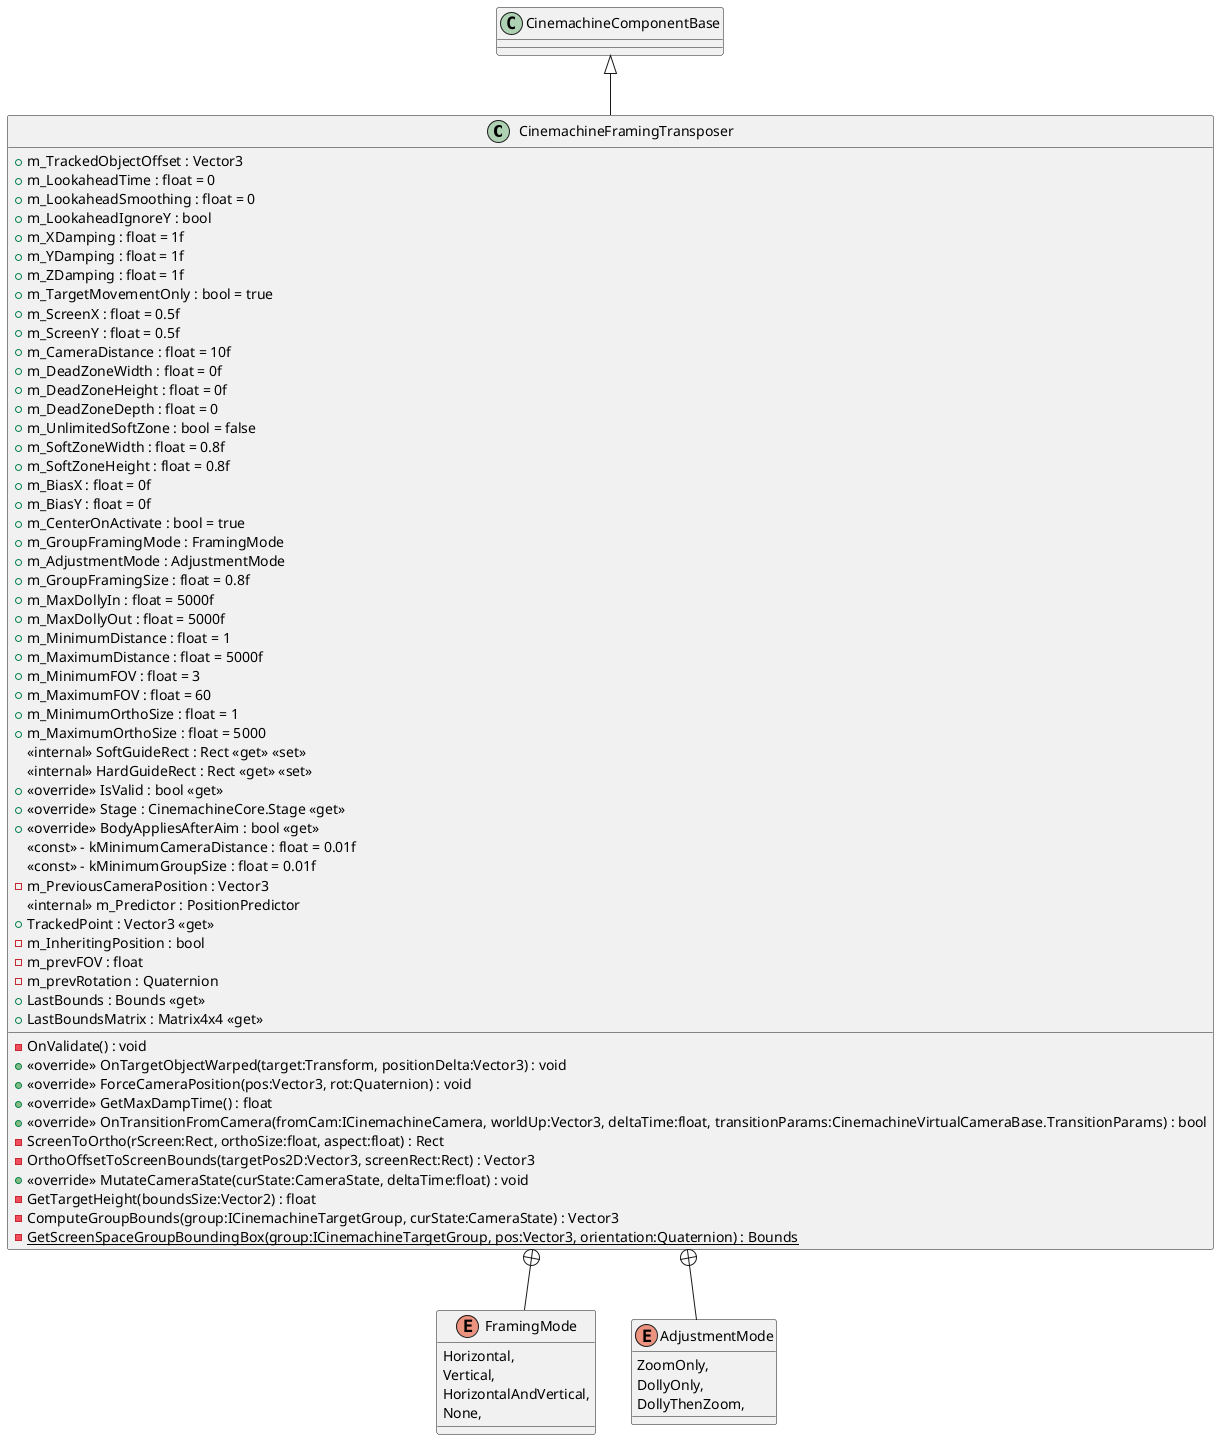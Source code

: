 @startuml
class CinemachineFramingTransposer {
    + m_TrackedObjectOffset : Vector3
    + m_LookaheadTime : float = 0
    + m_LookaheadSmoothing : float = 0
    + m_LookaheadIgnoreY : bool
    + m_XDamping : float = 1f
    + m_YDamping : float = 1f
    + m_ZDamping : float = 1f
    + m_TargetMovementOnly : bool = true
    + m_ScreenX : float = 0.5f
    + m_ScreenY : float = 0.5f
    + m_CameraDistance : float = 10f
    + m_DeadZoneWidth : float = 0f
    + m_DeadZoneHeight : float = 0f
    + m_DeadZoneDepth : float = 0
    + m_UnlimitedSoftZone : bool = false
    + m_SoftZoneWidth : float = 0.8f
    + m_SoftZoneHeight : float = 0.8f
    + m_BiasX : float = 0f
    + m_BiasY : float = 0f
    + m_CenterOnActivate : bool = true
    + m_GroupFramingMode : FramingMode
    + m_AdjustmentMode : AdjustmentMode
    + m_GroupFramingSize : float = 0.8f
    + m_MaxDollyIn : float = 5000f
    + m_MaxDollyOut : float = 5000f
    + m_MinimumDistance : float = 1
    + m_MaximumDistance : float = 5000f
    + m_MinimumFOV : float = 3
    + m_MaximumFOV : float = 60
    + m_MinimumOrthoSize : float = 1
    + m_MaximumOrthoSize : float = 5000
    <<internal>> SoftGuideRect : Rect <<get>> <<set>>
    <<internal>> HardGuideRect : Rect <<get>> <<set>>
    - OnValidate() : void
    + <<override>> IsValid : bool <<get>>
    + <<override>> Stage : CinemachineCore.Stage <<get>>
    + <<override>> BodyAppliesAfterAim : bool <<get>>
    <<const>> - kMinimumCameraDistance : float = 0.01f
    <<const>> - kMinimumGroupSize : float = 0.01f
    - m_PreviousCameraPosition : Vector3
    <<internal>> m_Predictor : PositionPredictor
    + TrackedPoint : Vector3 <<get>>
    + <<override>> OnTargetObjectWarped(target:Transform, positionDelta:Vector3) : void
    + <<override>> ForceCameraPosition(pos:Vector3, rot:Quaternion) : void
    + <<override>> GetMaxDampTime() : float
    + <<override>> OnTransitionFromCamera(fromCam:ICinemachineCamera, worldUp:Vector3, deltaTime:float, transitionParams:CinemachineVirtualCameraBase.TransitionParams) : bool
    - m_InheritingPosition : bool
    - ScreenToOrtho(rScreen:Rect, orthoSize:float, aspect:float) : Rect
    - OrthoOffsetToScreenBounds(targetPos2D:Vector3, screenRect:Rect) : Vector3
    - m_prevFOV : float
    - m_prevRotation : Quaternion
    + LastBounds : Bounds <<get>>
    + LastBoundsMatrix : Matrix4x4 <<get>>
    + <<override>> MutateCameraState(curState:CameraState, deltaTime:float) : void
    - GetTargetHeight(boundsSize:Vector2) : float
    - ComputeGroupBounds(group:ICinemachineTargetGroup, curState:CameraState) : Vector3
    {static} - GetScreenSpaceGroupBoundingBox(group:ICinemachineTargetGroup, pos:Vector3, orientation:Quaternion) : Bounds
}
enum FramingMode {
    Horizontal,
    Vertical,
    HorizontalAndVertical,
    None,
}
enum AdjustmentMode {
    ZoomOnly,
    DollyOnly,
    DollyThenZoom,
}
CinemachineComponentBase <|-- CinemachineFramingTransposer
CinemachineFramingTransposer +-- FramingMode
CinemachineFramingTransposer +-- AdjustmentMode
@enduml
